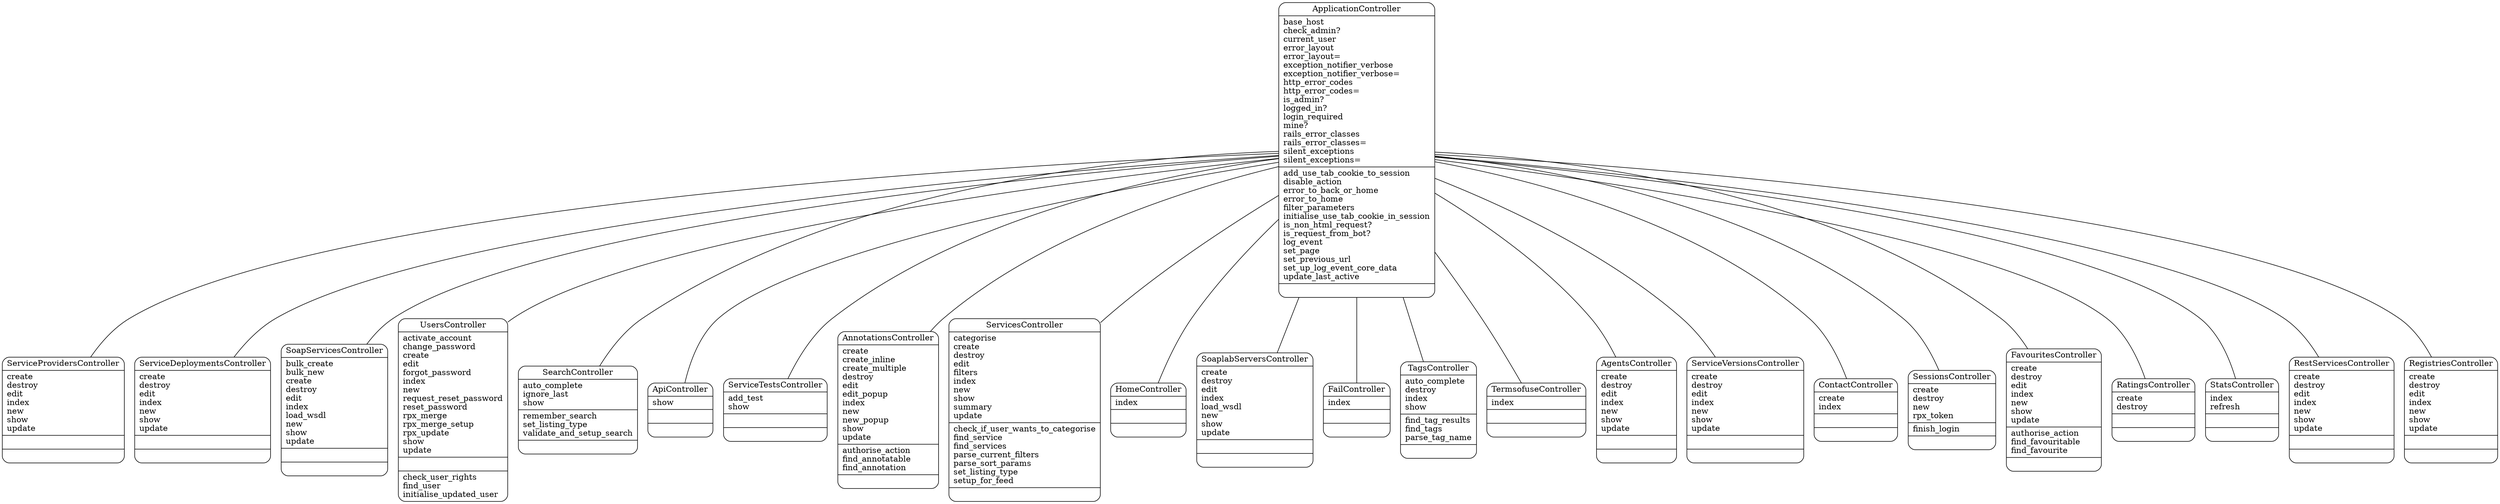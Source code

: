 digraph controllers_diagram {
	graph[overlap=false, splines=true]
	"ServiceProvidersController" [shape=Mrecord, label="{ServiceProvidersController|create\ldestroy\ledit\lindex\lnew\lshow\lupdate\l|\l|\l}"]
	"ServiceDeploymentsController" [shape=Mrecord, label="{ServiceDeploymentsController|create\ldestroy\ledit\lindex\lnew\lshow\lupdate\l|\l|\l}"]
	"SoapServicesController" [shape=Mrecord, label="{SoapServicesController|bulk_create\lbulk_new\lcreate\ldestroy\ledit\lindex\lload_wsdl\lnew\lshow\lupdate\l|\l|\l}"]
	"UsersController" [shape=Mrecord, label="{UsersController|activate_account\lchange_password\lcreate\ledit\lforgot_password\lindex\lnew\lrequest_reset_password\lreset_password\lrpx_merge\lrpx_merge_setup\lrpx_update\lshow\lupdate\l|\l|check_user_rights\lfind_user\linitialise_updated_user\l}"]
	"SearchController" [shape=Mrecord, label="{SearchController|auto_complete\lignore_last\lshow\l|remember_search\lset_listing_type\lvalidate_and_setup_search\l|\l}"]
	"ApiController" [shape=Mrecord, label="{ApiController|show\l|\l|\l}"]
	"ServiceTestsController" [shape=Mrecord, label="{ServiceTestsController|add_test\lshow\l|\l|\l}"]
	"AnnotationsController" [shape=Mrecord, label="{AnnotationsController|create\lcreate_inline\lcreate_multiple\ldestroy\ledit\ledit_popup\lindex\lnew\lnew_popup\lshow\lupdate\l|authorise_action\lfind_annotatable\lfind_annotation\l|\l}"]
	"ServicesController" [shape=Mrecord, label="{ServicesController|categorise\lcreate\ldestroy\ledit\lfilters\lindex\lnew\lshow\lsummary\lupdate\l|check_if_user_wants_to_categorise\lfind_service\lfind_services\lparse_current_filters\lparse_sort_params\lset_listing_type\lsetup_for_feed\l|\l}"]
	"HomeController" [shape=Mrecord, label="{HomeController|index\l|\l|\l}"]
	"SoaplabServersController" [shape=Mrecord, label="{SoaplabServersController|create\ldestroy\ledit\lindex\lload_wsdl\lnew\lshow\lupdate\l|\l|\l}"]
	"FailController" [shape=Mrecord, label="{FailController|index\l|\l|\l}"]
	"TagsController" [shape=Mrecord, label="{TagsController|auto_complete\ldestroy\lindex\lshow\l|find_tag_results\lfind_tags\lparse_tag_name\l|\l}"]
	"TermsofuseController" [shape=Mrecord, label="{TermsofuseController|index\l|\l|\l}"]
	"AgentsController" [shape=Mrecord, label="{AgentsController|create\ldestroy\ledit\lindex\lnew\lshow\lupdate\l|\l|\l}"]
	"ServiceVersionsController" [shape=Mrecord, label="{ServiceVersionsController|create\ldestroy\ledit\lindex\lnew\lshow\lupdate\l|\l|\l}"]
	"ContactController" [shape=Mrecord, label="{ContactController|create\lindex\l|\l|\l}"]
	"SessionsController" [shape=Mrecord, label="{SessionsController|create\ldestroy\lnew\lrpx_token\l|finish_login\l|\l}"]
	"ApplicationController" [shape=Mrecord, label="{ApplicationController|base_host\lcheck_admin?\lcurrent_user\lerror_layout\lerror_layout=\lexception_notifier_verbose\lexception_notifier_verbose=\lhttp_error_codes\lhttp_error_codes=\lis_admin?\llogged_in?\llogin_required\lmine?\lrails_error_classes\lrails_error_classes=\lsilent_exceptions\lsilent_exceptions=\l|add_use_tab_cookie_to_session\ldisable_action\lerror_to_back_or_home\lerror_to_home\lfilter_parameters\linitialise_use_tab_cookie_in_session\lis_non_html_request?\lis_request_from_bot?\llog_event\lset_page\lset_previous_url\lset_up_log_event_core_data\lupdate_last_active\l|\l}"]
	"FavouritesController" [shape=Mrecord, label="{FavouritesController|create\ldestroy\ledit\lindex\lnew\lshow\lupdate\l|authorise_action\lfind_favouritable\lfind_favourite\l|\l}"]
	"RatingsController" [shape=Mrecord, label="{RatingsController|create\ldestroy\l|\l|\l}"]
	"StatsController" [shape=Mrecord, label="{StatsController|index\lrefresh\l|\l|\l}"]
	"RestServicesController" [shape=Mrecord, label="{RestServicesController|create\ldestroy\ledit\lindex\lnew\lshow\lupdate\l|\l|\l}"]
	"RegistriesController" [shape=Mrecord, label="{RegistriesController|create\ldestroy\ledit\lindex\lnew\lshow\lupdate\l|\l|\l}"]
	"ApplicationController" [shape=Mrecord, label="{ApplicationController|base_host\lcheck_admin?\lcurrent_user\lerror_layout\lerror_layout=\lexception_notifier_verbose\lexception_notifier_verbose=\lhttp_error_codes\lhttp_error_codes=\lis_admin?\llogged_in?\llogin_required\lmine?\lrails_error_classes\lrails_error_classes=\lsilent_exceptions\lsilent_exceptions=\l|add_use_tab_cookie_to_session\ldisable_action\lerror_to_back_or_home\lerror_to_home\lfilter_parameters\linitialise_use_tab_cookie_in_session\lis_non_html_request?\lis_request_from_bot?\llog_event\lset_page\lset_previous_url\lset_up_log_event_core_data\lupdate_last_active\l|\l}"]
	"ApplicationController" -> "ServiceProvidersController" [label="", arrowhead="none", arrowtail="onormal"]
	"ApplicationController" -> "ServiceDeploymentsController" [label="", arrowhead="none", arrowtail="onormal"]
	"ApplicationController" -> "SoapServicesController" [label="", arrowhead="none", arrowtail="onormal"]
	"ApplicationController" -> "UsersController" [label="", arrowhead="none", arrowtail="onormal"]
	"ApplicationController" -> "SearchController" [label="", arrowhead="none", arrowtail="onormal"]
	"ApplicationController" -> "ApiController" [label="", arrowhead="none", arrowtail="onormal"]
	"ApplicationController" -> "ServiceTestsController" [label="", arrowhead="none", arrowtail="onormal"]
	"ApplicationController" -> "AnnotationsController" [label="", arrowhead="none", arrowtail="onormal"]
	"ApplicationController" -> "ServicesController" [label="", arrowhead="none", arrowtail="onormal"]
	"ApplicationController" -> "HomeController" [label="", arrowhead="none", arrowtail="onormal"]
	"ApplicationController" -> "SoaplabServersController" [label="", arrowhead="none", arrowtail="onormal"]
	"ApplicationController" -> "FailController" [label="", arrowhead="none", arrowtail="onormal"]
	"ApplicationController" -> "TagsController" [label="", arrowhead="none", arrowtail="onormal"]
	"ApplicationController" -> "TermsofuseController" [label="", arrowhead="none", arrowtail="onormal"]
	"ApplicationController" -> "AgentsController" [label="", arrowhead="none", arrowtail="onormal"]
	"ApplicationController" -> "ServiceVersionsController" [label="", arrowhead="none", arrowtail="onormal"]
	"ApplicationController" -> "ContactController" [label="", arrowhead="none", arrowtail="onormal"]
	"ApplicationController" -> "SessionsController" [label="", arrowhead="none", arrowtail="onormal"]
	"ApplicationController" -> "FavouritesController" [label="", arrowhead="none", arrowtail="onormal"]
	"ApplicationController" -> "RatingsController" [label="", arrowhead="none", arrowtail="onormal"]
	"ApplicationController" -> "StatsController" [label="", arrowhead="none", arrowtail="onormal"]
	"ApplicationController" -> "RestServicesController" [label="", arrowhead="none", arrowtail="onormal"]
	"ApplicationController" -> "RegistriesController" [label="", arrowhead="none", arrowtail="onormal"]
}
